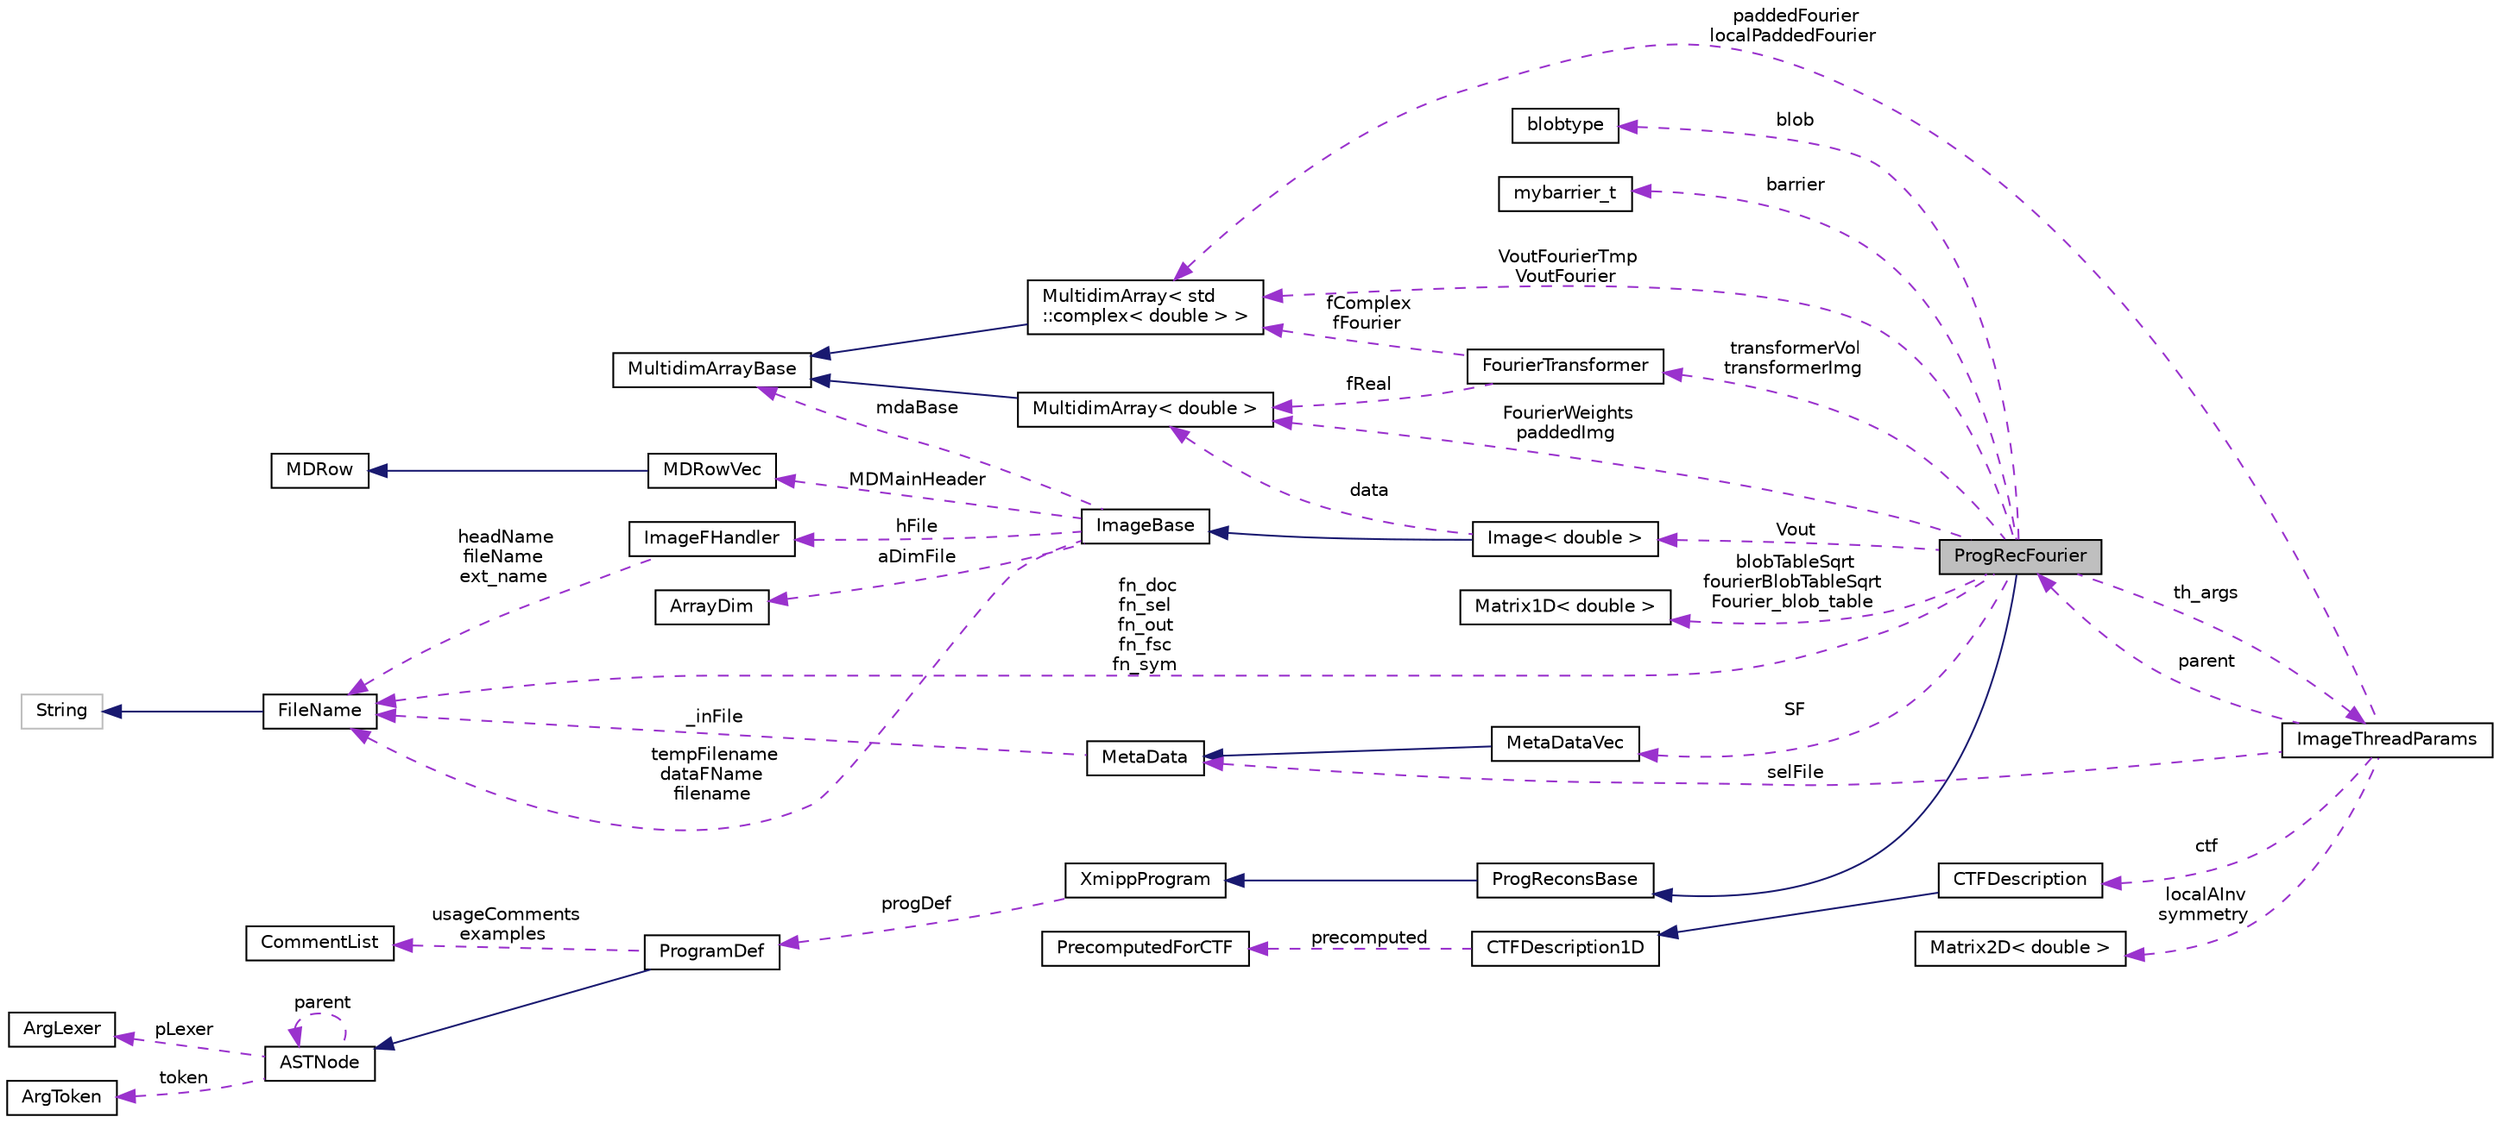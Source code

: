 digraph "ProgRecFourier"
{
  edge [fontname="Helvetica",fontsize="10",labelfontname="Helvetica",labelfontsize="10"];
  node [fontname="Helvetica",fontsize="10",shape=record];
  rankdir="LR";
  Node4 [label="ProgRecFourier",height=0.2,width=0.4,color="black", fillcolor="grey75", style="filled", fontcolor="black"];
  Node5 -> Node4 [dir="back",color="midnightblue",fontsize="10",style="solid",fontname="Helvetica"];
  Node5 [label="ProgReconsBase",height=0.2,width=0.4,color="black", fillcolor="white", style="filled",URL="$classProgReconsBase.html"];
  Node6 -> Node5 [dir="back",color="midnightblue",fontsize="10",style="solid",fontname="Helvetica"];
  Node6 [label="XmippProgram",height=0.2,width=0.4,color="black", fillcolor="white", style="filled",URL="$classXmippProgram.html"];
  Node7 -> Node6 [dir="back",color="darkorchid3",fontsize="10",style="dashed",label=" progDef" ,fontname="Helvetica"];
  Node7 [label="ProgramDef",height=0.2,width=0.4,color="black", fillcolor="white", style="filled",URL="$classProgramDef.html"];
  Node8 -> Node7 [dir="back",color="midnightblue",fontsize="10",style="solid",fontname="Helvetica"];
  Node8 [label="ASTNode",height=0.2,width=0.4,color="black", fillcolor="white", style="filled",URL="$classASTNode.html"];
  Node9 -> Node8 [dir="back",color="darkorchid3",fontsize="10",style="dashed",label=" token" ,fontname="Helvetica"];
  Node9 [label="ArgToken",height=0.2,width=0.4,color="black", fillcolor="white", style="filled",URL="$classArgToken.html"];
  Node10 -> Node8 [dir="back",color="darkorchid3",fontsize="10",style="dashed",label=" pLexer" ,fontname="Helvetica"];
  Node10 [label="ArgLexer",height=0.2,width=0.4,color="black", fillcolor="white", style="filled",URL="$classArgLexer.html"];
  Node8 -> Node8 [dir="back",color="darkorchid3",fontsize="10",style="dashed",label=" parent" ,fontname="Helvetica"];
  Node11 -> Node7 [dir="back",color="darkorchid3",fontsize="10",style="dashed",label=" usageComments\nexamples" ,fontname="Helvetica"];
  Node11 [label="CommentList",height=0.2,width=0.4,color="black", fillcolor="white", style="filled",URL="$classCommentList.html"];
  Node12 -> Node4 [dir="back",color="darkorchid3",fontsize="10",style="dashed",label=" transformerVol\ntransformerImg" ,fontname="Helvetica"];
  Node12 [label="FourierTransformer",height=0.2,width=0.4,color="black", fillcolor="white", style="filled",URL="$classFourierTransformer.html"];
  Node13 -> Node12 [dir="back",color="darkorchid3",fontsize="10",style="dashed",label=" fReal" ,fontname="Helvetica"];
  Node13 [label="MultidimArray\< double \>",height=0.2,width=0.4,color="black", fillcolor="white", style="filled",URL="$classMultidimArray.html"];
  Node14 -> Node13 [dir="back",color="midnightblue",fontsize="10",style="solid",fontname="Helvetica"];
  Node14 [label="MultidimArrayBase",height=0.2,width=0.4,color="black", fillcolor="white", style="filled",URL="$classMultidimArrayBase.html"];
  Node15 -> Node12 [dir="back",color="darkorchid3",fontsize="10",style="dashed",label=" fComplex\nfFourier" ,fontname="Helvetica"];
  Node15 [label="MultidimArray\< std\l::complex\< double \> \>",height=0.2,width=0.4,color="black", fillcolor="white", style="filled",URL="$classMultidimArray.html"];
  Node14 -> Node15 [dir="back",color="midnightblue",fontsize="10",style="solid",fontname="Helvetica"];
  Node16 -> Node4 [dir="back",color="darkorchid3",fontsize="10",style="dashed",label=" blob" ,fontname="Helvetica"];
  Node16 [label="blobtype",height=0.2,width=0.4,color="black", fillcolor="white", style="filled",URL="$structblobtype.html"];
  Node17 -> Node4 [dir="back",color="darkorchid3",fontsize="10",style="dashed",label=" barrier" ,fontname="Helvetica"];
  Node17 [label="mybarrier_t",height=0.2,width=0.4,color="black", fillcolor="white", style="filled",URL="$structmybarrier__t.html"];
  Node18 -> Node4 [dir="back",color="darkorchid3",fontsize="10",style="dashed",label=" SF" ,fontname="Helvetica"];
  Node18 [label="MetaDataVec",height=0.2,width=0.4,color="black", fillcolor="white", style="filled",URL="$classMetaDataVec.html"];
  Node19 -> Node18 [dir="back",color="midnightblue",fontsize="10",style="solid",fontname="Helvetica"];
  Node19 [label="MetaData",height=0.2,width=0.4,color="black", fillcolor="white", style="filled",URL="$classMetaData.html"];
  Node20 -> Node19 [dir="back",color="darkorchid3",fontsize="10",style="dashed",label=" _inFile" ,fontname="Helvetica"];
  Node20 [label="FileName",height=0.2,width=0.4,color="black", fillcolor="white", style="filled",URL="$classFileName.html"];
  Node21 -> Node20 [dir="back",color="midnightblue",fontsize="10",style="solid",fontname="Helvetica"];
  Node21 [label="String",height=0.2,width=0.4,color="grey75", fillcolor="white", style="filled"];
  Node22 -> Node4 [dir="back",color="darkorchid3",fontsize="10",style="dashed",label=" Vout" ,fontname="Helvetica"];
  Node22 [label="Image\< double \>",height=0.2,width=0.4,color="black", fillcolor="white", style="filled",URL="$classImage.html"];
  Node23 -> Node22 [dir="back",color="midnightblue",fontsize="10",style="solid",fontname="Helvetica"];
  Node23 [label="ImageBase",height=0.2,width=0.4,color="black", fillcolor="white", style="filled",URL="$classImageBase.html",tooltip="Image base class. "];
  Node14 -> Node23 [dir="back",color="darkorchid3",fontsize="10",style="dashed",label=" mdaBase" ,fontname="Helvetica"];
  Node24 -> Node23 [dir="back",color="darkorchid3",fontsize="10",style="dashed",label=" MDMainHeader" ,fontname="Helvetica"];
  Node24 [label="MDRowVec",height=0.2,width=0.4,color="black", fillcolor="white", style="filled",URL="$classMDRowVec.html"];
  Node25 -> Node24 [dir="back",color="midnightblue",fontsize="10",style="solid",fontname="Helvetica"];
  Node25 [label="MDRow",height=0.2,width=0.4,color="black", fillcolor="white", style="filled",URL="$classMDRow.html"];
  Node26 -> Node23 [dir="back",color="darkorchid3",fontsize="10",style="dashed",label=" hFile" ,fontname="Helvetica"];
  Node26 [label="ImageFHandler",height=0.2,width=0.4,color="black", fillcolor="white", style="filled",URL="$structImageFHandler.html"];
  Node20 -> Node26 [dir="back",color="darkorchid3",fontsize="10",style="dashed",label=" headName\nfileName\next_name" ,fontname="Helvetica"];
  Node27 -> Node23 [dir="back",color="darkorchid3",fontsize="10",style="dashed",label=" aDimFile" ,fontname="Helvetica"];
  Node27 [label="ArrayDim",height=0.2,width=0.4,color="black", fillcolor="white", style="filled",URL="$structArrayDim.html"];
  Node20 -> Node23 [dir="back",color="darkorchid3",fontsize="10",style="dashed",label=" tempFilename\ndataFName\nfilename" ,fontname="Helvetica"];
  Node13 -> Node22 [dir="back",color="darkorchid3",fontsize="10",style="dashed",label=" data" ,fontname="Helvetica"];
  Node28 -> Node4 [dir="back",color="darkorchid3",fontsize="10",style="dashed",label=" blobTableSqrt\nfourierBlobTableSqrt\nFourier_blob_table" ,fontname="Helvetica"];
  Node28 [label="Matrix1D\< double \>",height=0.2,width=0.4,color="black", fillcolor="white", style="filled",URL="$classMatrix1D.html"];
  Node13 -> Node4 [dir="back",color="darkorchid3",fontsize="10",style="dashed",label=" FourierWeights\npaddedImg" ,fontname="Helvetica"];
  Node15 -> Node4 [dir="back",color="darkorchid3",fontsize="10",style="dashed",label=" VoutFourierTmp\nVoutFourier" ,fontname="Helvetica"];
  Node29 -> Node4 [dir="back",color="darkorchid3",fontsize="10",style="dashed",label=" th_args" ,fontname="Helvetica"];
  Node29 [label="ImageThreadParams",height=0.2,width=0.4,color="black", fillcolor="white", style="filled",URL="$structImageThreadParams.html"];
  Node19 -> Node29 [dir="back",color="darkorchid3",fontsize="10",style="dashed",label=" selFile" ,fontname="Helvetica"];
  Node30 -> Node29 [dir="back",color="darkorchid3",fontsize="10",style="dashed",label=" ctf" ,fontname="Helvetica"];
  Node30 [label="CTFDescription",height=0.2,width=0.4,color="black", fillcolor="white", style="filled",URL="$classCTFDescription.html"];
  Node31 -> Node30 [dir="back",color="midnightblue",fontsize="10",style="solid",fontname="Helvetica"];
  Node31 [label="CTFDescription1D",height=0.2,width=0.4,color="black", fillcolor="white", style="filled",URL="$classCTFDescription1D.html"];
  Node32 -> Node31 [dir="back",color="darkorchid3",fontsize="10",style="dashed",label=" precomputed" ,fontname="Helvetica"];
  Node32 [label="PrecomputedForCTF",height=0.2,width=0.4,color="black", fillcolor="white", style="filled",URL="$classPrecomputedForCTF.html"];
  Node33 -> Node29 [dir="back",color="darkorchid3",fontsize="10",style="dashed",label=" localAInv\nsymmetry" ,fontname="Helvetica"];
  Node33 [label="Matrix2D\< double \>",height=0.2,width=0.4,color="black", fillcolor="white", style="filled",URL="$classMatrix2D.html"];
  Node4 -> Node29 [dir="back",color="darkorchid3",fontsize="10",style="dashed",label=" parent" ,fontname="Helvetica"];
  Node15 -> Node29 [dir="back",color="darkorchid3",fontsize="10",style="dashed",label=" paddedFourier\nlocalPaddedFourier" ,fontname="Helvetica"];
  Node20 -> Node4 [dir="back",color="darkorchid3",fontsize="10",style="dashed",label=" fn_doc\nfn_sel\nfn_out\nfn_fsc\nfn_sym" ,fontname="Helvetica"];
}
